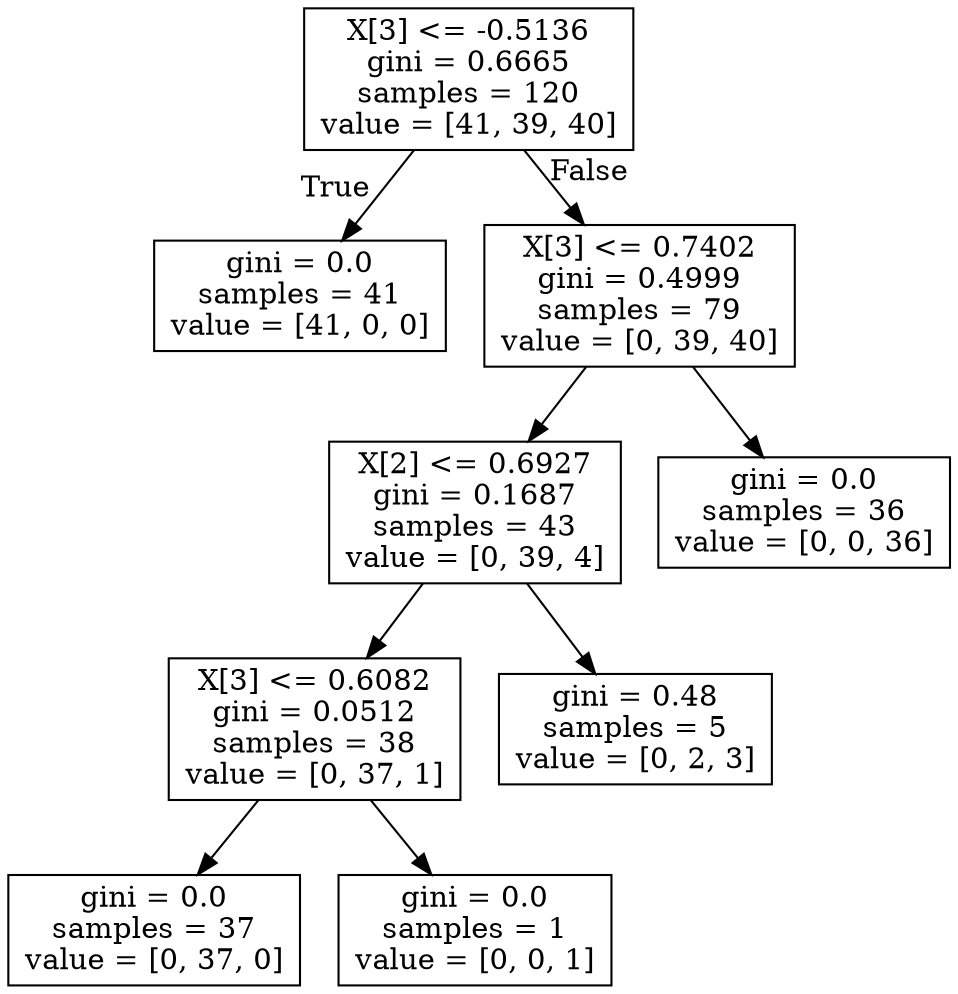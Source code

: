 digraph Tree {
node [shape=box] ;
0 [label="X[3] <= -0.5136\ngini = 0.6665\nsamples = 120\nvalue = [41, 39, 40]"] ;
1 [label="gini = 0.0\nsamples = 41\nvalue = [41, 0, 0]"] ;
0 -> 1 [labeldistance=2.5, labelangle=45, headlabel="True"] ;
2 [label="X[3] <= 0.7402\ngini = 0.4999\nsamples = 79\nvalue = [0, 39, 40]"] ;
0 -> 2 [labeldistance=2.5, labelangle=-45, headlabel="False"] ;
3 [label="X[2] <= 0.6927\ngini = 0.1687\nsamples = 43\nvalue = [0, 39, 4]"] ;
2 -> 3 ;
4 [label="X[3] <= 0.6082\ngini = 0.0512\nsamples = 38\nvalue = [0, 37, 1]"] ;
3 -> 4 ;
5 [label="gini = 0.0\nsamples = 37\nvalue = [0, 37, 0]"] ;
4 -> 5 ;
6 [label="gini = 0.0\nsamples = 1\nvalue = [0, 0, 1]"] ;
4 -> 6 ;
7 [label="gini = 0.48\nsamples = 5\nvalue = [0, 2, 3]"] ;
3 -> 7 ;
8 [label="gini = 0.0\nsamples = 36\nvalue = [0, 0, 36]"] ;
2 -> 8 ;
}
